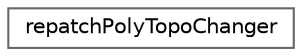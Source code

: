digraph "Graphical Class Hierarchy"
{
 // LATEX_PDF_SIZE
  bgcolor="transparent";
  edge [fontname=Helvetica,fontsize=10,labelfontname=Helvetica,labelfontsize=10];
  node [fontname=Helvetica,fontsize=10,shape=box,height=0.2,width=0.4];
  rankdir="LR";
  Node0 [id="Node000000",label="repatchPolyTopoChanger",height=0.2,width=0.4,color="grey40", fillcolor="white", style="filled",URL="$classFoam_1_1repatchPolyTopoChanger.html",tooltip="A mesh which allows changes in the patch distribution of the boundary faces. The change in patching i..."];
}
